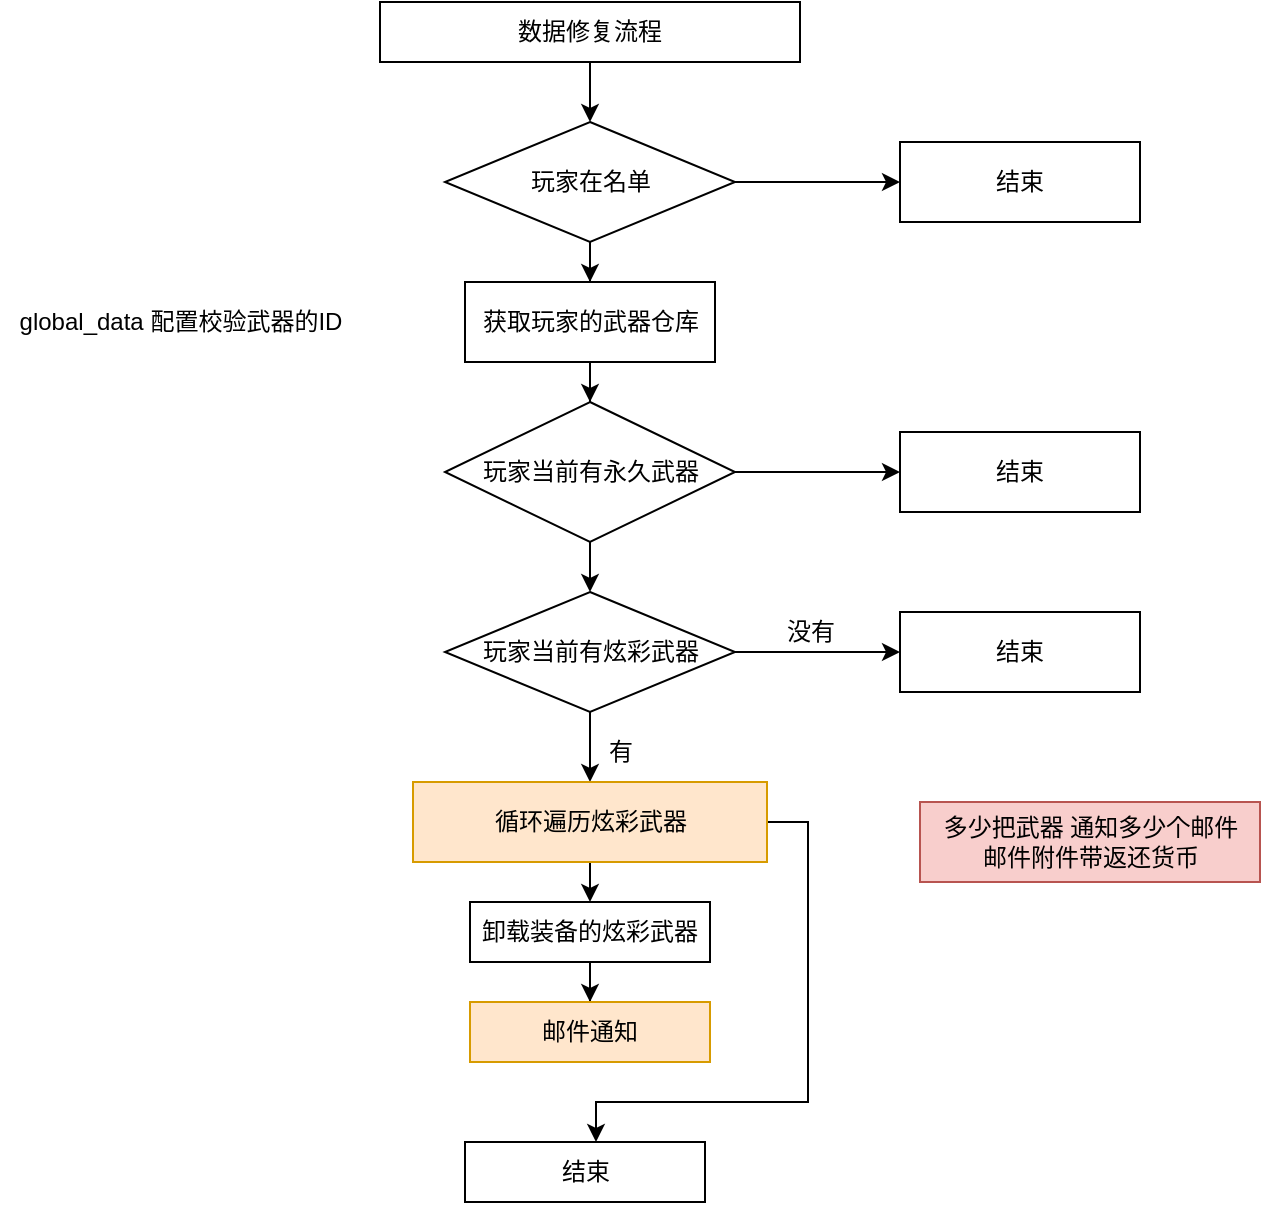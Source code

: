 <mxfile version="22.1.11" type="github">
  <diagram name="第 1 页" id="MjOnckj2qXQUch_C9P9P">
    <mxGraphModel dx="1434" dy="746" grid="1" gridSize="10" guides="1" tooltips="1" connect="1" arrows="1" fold="1" page="1" pageScale="1" pageWidth="4681" pageHeight="3300" math="0" shadow="0">
      <root>
        <mxCell id="0" />
        <mxCell id="1" parent="0" />
        <mxCell id="7qEYvJwYSWAxsUM84DAW-29" style="edgeStyle=orthogonalEdgeStyle;rounded=0;orthogonalLoop=1;jettySize=auto;html=1;exitX=0.5;exitY=1;exitDx=0;exitDy=0;entryX=0.5;entryY=0;entryDx=0;entryDy=0;" edge="1" parent="1" source="7qEYvJwYSWAxsUM84DAW-1" target="7qEYvJwYSWAxsUM84DAW-2">
          <mxGeometry relative="1" as="geometry" />
        </mxCell>
        <mxCell id="7qEYvJwYSWAxsUM84DAW-1" value="数据修复流程" style="rounded=0;whiteSpace=wrap;html=1;" vertex="1" parent="1">
          <mxGeometry x="340" y="130" width="210" height="30" as="geometry" />
        </mxCell>
        <mxCell id="7qEYvJwYSWAxsUM84DAW-18" style="edgeStyle=orthogonalEdgeStyle;rounded=0;orthogonalLoop=1;jettySize=auto;html=1;exitX=0.5;exitY=1;exitDx=0;exitDy=0;" edge="1" parent="1" source="7qEYvJwYSWAxsUM84DAW-2" target="7qEYvJwYSWAxsUM84DAW-4">
          <mxGeometry relative="1" as="geometry" />
        </mxCell>
        <mxCell id="7qEYvJwYSWAxsUM84DAW-26" style="edgeStyle=orthogonalEdgeStyle;rounded=0;orthogonalLoop=1;jettySize=auto;html=1;exitX=1;exitY=0.5;exitDx=0;exitDy=0;" edge="1" parent="1" source="7qEYvJwYSWAxsUM84DAW-2" target="7qEYvJwYSWAxsUM84DAW-3">
          <mxGeometry relative="1" as="geometry" />
        </mxCell>
        <mxCell id="7qEYvJwYSWAxsUM84DAW-2" value="玩家在名单" style="rhombus;whiteSpace=wrap;html=1;" vertex="1" parent="1">
          <mxGeometry x="372.5" y="190" width="145" height="60" as="geometry" />
        </mxCell>
        <mxCell id="7qEYvJwYSWAxsUM84DAW-3" value="结束" style="rounded=0;whiteSpace=wrap;html=1;" vertex="1" parent="1">
          <mxGeometry x="600" y="200" width="120" height="40" as="geometry" />
        </mxCell>
        <mxCell id="7qEYvJwYSWAxsUM84DAW-19" style="edgeStyle=orthogonalEdgeStyle;rounded=0;orthogonalLoop=1;jettySize=auto;html=1;exitX=0.5;exitY=1;exitDx=0;exitDy=0;" edge="1" parent="1" source="7qEYvJwYSWAxsUM84DAW-4" target="7qEYvJwYSWAxsUM84DAW-7">
          <mxGeometry relative="1" as="geometry" />
        </mxCell>
        <mxCell id="7qEYvJwYSWAxsUM84DAW-4" value="获取玩家的武器仓库" style="rounded=0;whiteSpace=wrap;html=1;" vertex="1" parent="1">
          <mxGeometry x="382.5" y="270" width="125" height="40" as="geometry" />
        </mxCell>
        <mxCell id="7qEYvJwYSWAxsUM84DAW-6" value="global_data 配置校验武器的ID" style="text;html=1;align=center;verticalAlign=middle;resizable=0;points=[];autosize=1;strokeColor=none;fillColor=none;" vertex="1" parent="1">
          <mxGeometry x="150" y="275" width="180" height="30" as="geometry" />
        </mxCell>
        <mxCell id="7qEYvJwYSWAxsUM84DAW-20" style="edgeStyle=orthogonalEdgeStyle;rounded=0;orthogonalLoop=1;jettySize=auto;html=1;exitX=0.5;exitY=1;exitDx=0;exitDy=0;" edge="1" parent="1" source="7qEYvJwYSWAxsUM84DAW-7" target="7qEYvJwYSWAxsUM84DAW-9">
          <mxGeometry relative="1" as="geometry" />
        </mxCell>
        <mxCell id="7qEYvJwYSWAxsUM84DAW-27" style="edgeStyle=orthogonalEdgeStyle;rounded=0;orthogonalLoop=1;jettySize=auto;html=1;exitX=1;exitY=0.5;exitDx=0;exitDy=0;" edge="1" parent="1" source="7qEYvJwYSWAxsUM84DAW-7" target="7qEYvJwYSWAxsUM84DAW-8">
          <mxGeometry relative="1" as="geometry" />
        </mxCell>
        <mxCell id="7qEYvJwYSWAxsUM84DAW-7" value="玩家当前有永久武器" style="rhombus;whiteSpace=wrap;html=1;" vertex="1" parent="1">
          <mxGeometry x="372.5" y="330" width="145" height="70" as="geometry" />
        </mxCell>
        <mxCell id="7qEYvJwYSWAxsUM84DAW-8" value="结束" style="rounded=0;whiteSpace=wrap;html=1;" vertex="1" parent="1">
          <mxGeometry x="600" y="345" width="120" height="40" as="geometry" />
        </mxCell>
        <mxCell id="7qEYvJwYSWAxsUM84DAW-28" style="edgeStyle=orthogonalEdgeStyle;rounded=0;orthogonalLoop=1;jettySize=auto;html=1;exitX=1;exitY=0.5;exitDx=0;exitDy=0;entryX=0;entryY=0.5;entryDx=0;entryDy=0;" edge="1" parent="1" source="7qEYvJwYSWAxsUM84DAW-9" target="7qEYvJwYSWAxsUM84DAW-10">
          <mxGeometry relative="1" as="geometry" />
        </mxCell>
        <mxCell id="7qEYvJwYSWAxsUM84DAW-32" style="edgeStyle=orthogonalEdgeStyle;rounded=0;orthogonalLoop=1;jettySize=auto;html=1;exitX=0.5;exitY=1;exitDx=0;exitDy=0;entryX=0.5;entryY=0;entryDx=0;entryDy=0;" edge="1" parent="1" source="7qEYvJwYSWAxsUM84DAW-9" target="7qEYvJwYSWAxsUM84DAW-30">
          <mxGeometry relative="1" as="geometry" />
        </mxCell>
        <mxCell id="7qEYvJwYSWAxsUM84DAW-9" value="玩家当前有炫彩武器" style="rhombus;whiteSpace=wrap;html=1;" vertex="1" parent="1">
          <mxGeometry x="372.5" y="425" width="145" height="60" as="geometry" />
        </mxCell>
        <mxCell id="7qEYvJwYSWAxsUM84DAW-10" value="结束" style="rounded=0;whiteSpace=wrap;html=1;" vertex="1" parent="1">
          <mxGeometry x="600" y="435" width="120" height="40" as="geometry" />
        </mxCell>
        <mxCell id="7qEYvJwYSWAxsUM84DAW-31" style="edgeStyle=orthogonalEdgeStyle;rounded=0;orthogonalLoop=1;jettySize=auto;html=1;exitX=0.5;exitY=1;exitDx=0;exitDy=0;" edge="1" parent="1" source="7qEYvJwYSWAxsUM84DAW-14" target="7qEYvJwYSWAxsUM84DAW-16">
          <mxGeometry relative="1" as="geometry">
            <mxPoint x="445" y="630" as="targetPoint" />
          </mxGeometry>
        </mxCell>
        <mxCell id="7qEYvJwYSWAxsUM84DAW-14" value="卸载装备的炫彩武器" style="rounded=0;whiteSpace=wrap;html=1;" vertex="1" parent="1">
          <mxGeometry x="385" y="580" width="120" height="30" as="geometry" />
        </mxCell>
        <mxCell id="7qEYvJwYSWAxsUM84DAW-16" value="邮件通知" style="rounded=0;whiteSpace=wrap;html=1;fillColor=#ffe6cc;strokeColor=#d79b00;" vertex="1" parent="1">
          <mxGeometry x="385" y="630" width="120" height="30" as="geometry" />
        </mxCell>
        <mxCell id="7qEYvJwYSWAxsUM84DAW-35" style="edgeStyle=orthogonalEdgeStyle;rounded=0;orthogonalLoop=1;jettySize=auto;html=1;exitX=0.5;exitY=1;exitDx=0;exitDy=0;entryX=0.5;entryY=0;entryDx=0;entryDy=0;" edge="1" parent="1" source="7qEYvJwYSWAxsUM84DAW-30" target="7qEYvJwYSWAxsUM84DAW-14">
          <mxGeometry relative="1" as="geometry" />
        </mxCell>
        <mxCell id="7qEYvJwYSWAxsUM84DAW-39" style="edgeStyle=orthogonalEdgeStyle;rounded=0;orthogonalLoop=1;jettySize=auto;html=1;exitX=1;exitY=0.5;exitDx=0;exitDy=0;" edge="1" parent="1" source="7qEYvJwYSWAxsUM84DAW-30" target="7qEYvJwYSWAxsUM84DAW-36">
          <mxGeometry relative="1" as="geometry">
            <Array as="points">
              <mxPoint x="554" y="540" />
              <mxPoint x="554" y="680" />
              <mxPoint x="448" y="680" />
            </Array>
          </mxGeometry>
        </mxCell>
        <mxCell id="7qEYvJwYSWAxsUM84DAW-30" value="循环遍历炫彩武器" style="rounded=0;whiteSpace=wrap;html=1;fillColor=#ffe6cc;strokeColor=#d79b00;" vertex="1" parent="1">
          <mxGeometry x="356.5" y="520" width="177" height="40" as="geometry" />
        </mxCell>
        <mxCell id="7qEYvJwYSWAxsUM84DAW-33" value="没有" style="text;html=1;align=center;verticalAlign=middle;resizable=0;points=[];autosize=1;strokeColor=none;fillColor=none;" vertex="1" parent="1">
          <mxGeometry x="530" y="430" width="50" height="30" as="geometry" />
        </mxCell>
        <mxCell id="7qEYvJwYSWAxsUM84DAW-34" value="有" style="text;html=1;align=center;verticalAlign=middle;resizable=0;points=[];autosize=1;strokeColor=none;fillColor=none;" vertex="1" parent="1">
          <mxGeometry x="440" y="490" width="40" height="30" as="geometry" />
        </mxCell>
        <mxCell id="7qEYvJwYSWAxsUM84DAW-36" value="结束" style="rounded=0;whiteSpace=wrap;html=1;" vertex="1" parent="1">
          <mxGeometry x="382.5" y="700" width="120" height="30" as="geometry" />
        </mxCell>
        <mxCell id="7qEYvJwYSWAxsUM84DAW-40" value="多少把武器 通知多少个邮件&lt;br&gt;邮件附件带返还货币" style="text;html=1;align=center;verticalAlign=middle;resizable=0;points=[];autosize=1;strokeColor=#b85450;fillColor=#f8cecc;" vertex="1" parent="1">
          <mxGeometry x="610" y="530" width="170" height="40" as="geometry" />
        </mxCell>
      </root>
    </mxGraphModel>
  </diagram>
</mxfile>
